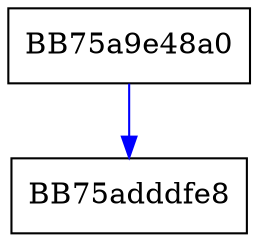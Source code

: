 digraph CertFreeCertificateChain_shim {
  node [shape="box"];
  graph [splines=ortho];
  BB75a9e48a0 -> BB75adddfe8 [color="blue"];
}